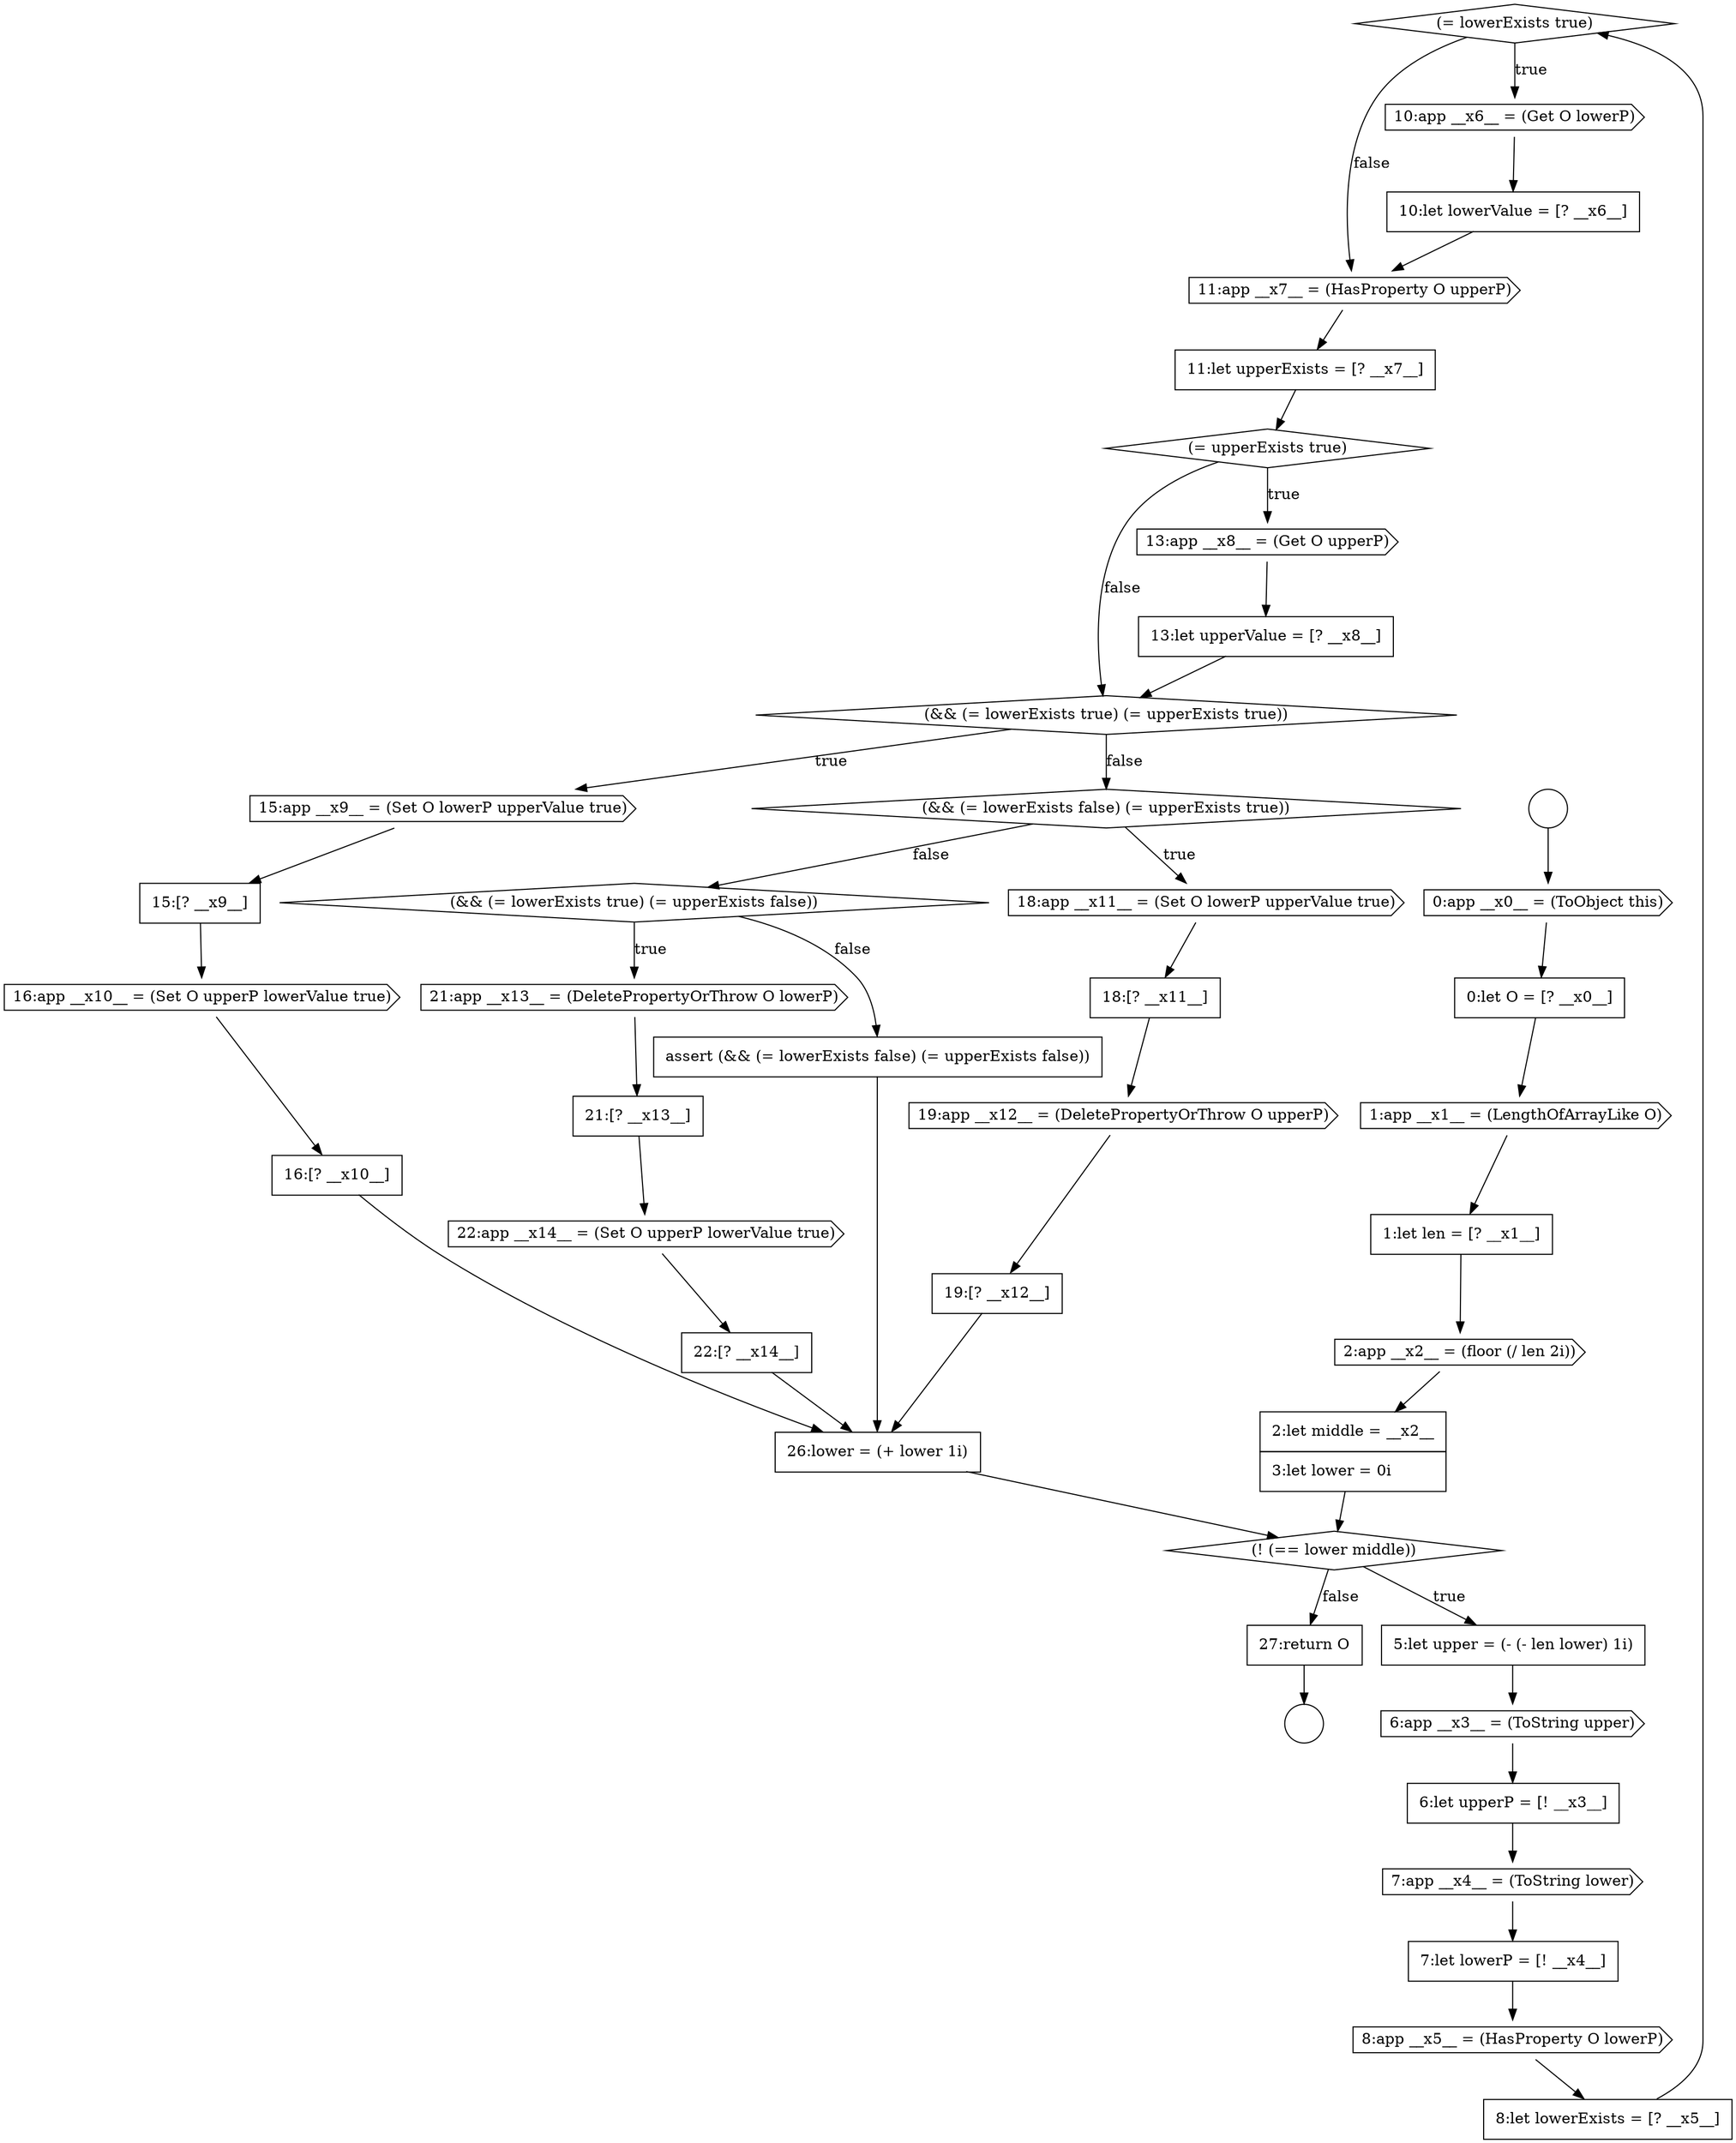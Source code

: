 digraph {
  node15990 [shape=diamond, label=<<font color="black">(= lowerExists true)</font>> color="black" fillcolor="white" style=filled]
  node16003 [shape=diamond, label=<<font color="black">(&amp;&amp; (= lowerExists false) (= upperExists true))</font>> color="black" fillcolor="white" style=filled]
  node15975 [shape=circle label=" " color="black" fillcolor="white" style=filled]
  node15979 [shape=none, margin=0, label=<<font color="black">
    <table border="0" cellborder="1" cellspacing="0" cellpadding="10">
      <tr><td align="left">1:let len = [? __x1__]</td></tr>
    </table>
  </font>> color="black" fillcolor="white" style=filled]
  node16011 [shape=cds, label=<<font color="black">22:app __x14__ = (Set O upperP lowerValue true)</font>> color="black" fillcolor="white" style=filled]
  node15987 [shape=none, margin=0, label=<<font color="black">
    <table border="0" cellborder="1" cellspacing="0" cellpadding="10">
      <tr><td align="left">7:let lowerP = [! __x4__]</td></tr>
    </table>
  </font>> color="black" fillcolor="white" style=filled]
  node16008 [shape=diamond, label=<<font color="black">(&amp;&amp; (= lowerExists true) (= upperExists false))</font>> color="black" fillcolor="white" style=filled]
  node15991 [shape=cds, label=<<font color="black">10:app __x6__ = (Get O lowerP)</font>> color="black" fillcolor="white" style=filled]
  node15998 [shape=diamond, label=<<font color="black">(&amp;&amp; (= lowerExists true) (= upperExists true))</font>> color="black" fillcolor="white" style=filled]
  node16001 [shape=cds, label=<<font color="black">16:app __x10__ = (Set O upperP lowerValue true)</font>> color="black" fillcolor="white" style=filled]
  node16009 [shape=cds, label=<<font color="black">21:app __x13__ = (DeletePropertyOrThrow O lowerP)</font>> color="black" fillcolor="white" style=filled]
  node15977 [shape=none, margin=0, label=<<font color="black">
    <table border="0" cellborder="1" cellspacing="0" cellpadding="10">
      <tr><td align="left">0:let O = [? __x0__]</td></tr>
    </table>
  </font>> color="black" fillcolor="white" style=filled]
  node15989 [shape=none, margin=0, label=<<font color="black">
    <table border="0" cellborder="1" cellspacing="0" cellpadding="10">
      <tr><td align="left">8:let lowerExists = [? __x5__]</td></tr>
    </table>
  </font>> color="black" fillcolor="white" style=filled]
  node16002 [shape=none, margin=0, label=<<font color="black">
    <table border="0" cellborder="1" cellspacing="0" cellpadding="10">
      <tr><td align="left">16:[? __x10__]</td></tr>
    </table>
  </font>> color="black" fillcolor="white" style=filled]
  node15985 [shape=none, margin=0, label=<<font color="black">
    <table border="0" cellborder="1" cellspacing="0" cellpadding="10">
      <tr><td align="left">6:let upperP = [! __x3__]</td></tr>
    </table>
  </font>> color="black" fillcolor="white" style=filled]
  node16013 [shape=none, margin=0, label=<<font color="black">
    <table border="0" cellborder="1" cellspacing="0" cellpadding="10">
      <tr><td align="left">assert (&amp;&amp; (= lowerExists false) (= upperExists false))</td></tr>
    </table>
  </font>> color="black" fillcolor="white" style=filled]
  node15995 [shape=diamond, label=<<font color="black">(= upperExists true)</font>> color="black" fillcolor="white" style=filled]
  node15980 [shape=cds, label=<<font color="black">2:app __x2__ = (floor (/ len 2i))</font>> color="black" fillcolor="white" style=filled]
  node15981 [shape=none, margin=0, label=<<font color="black">
    <table border="0" cellborder="1" cellspacing="0" cellpadding="10">
      <tr><td align="left">2:let middle = __x2__</td></tr>
      <tr><td align="left">3:let lower = 0i</td></tr>
    </table>
  </font>> color="black" fillcolor="white" style=filled]
  node16007 [shape=none, margin=0, label=<<font color="black">
    <table border="0" cellborder="1" cellspacing="0" cellpadding="10">
      <tr><td align="left">19:[? __x12__]</td></tr>
    </table>
  </font>> color="black" fillcolor="white" style=filled]
  node15986 [shape=cds, label=<<font color="black">7:app __x4__ = (ToString lower)</font>> color="black" fillcolor="white" style=filled]
  node15994 [shape=none, margin=0, label=<<font color="black">
    <table border="0" cellborder="1" cellspacing="0" cellpadding="10">
      <tr><td align="left">11:let upperExists = [? __x7__]</td></tr>
    </table>
  </font>> color="black" fillcolor="white" style=filled]
  node15999 [shape=cds, label=<<font color="black">15:app __x9__ = (Set O lowerP upperValue true)</font>> color="black" fillcolor="white" style=filled]
  node15984 [shape=cds, label=<<font color="black">6:app __x3__ = (ToString upper)</font>> color="black" fillcolor="white" style=filled]
  node16004 [shape=cds, label=<<font color="black">18:app __x11__ = (Set O lowerP upperValue true)</font>> color="black" fillcolor="white" style=filled]
  node15976 [shape=cds, label=<<font color="black">0:app __x0__ = (ToObject this)</font>> color="black" fillcolor="white" style=filled]
  node16012 [shape=none, margin=0, label=<<font color="black">
    <table border="0" cellborder="1" cellspacing="0" cellpadding="10">
      <tr><td align="left">22:[? __x14__]</td></tr>
    </table>
  </font>> color="black" fillcolor="white" style=filled]
  node16000 [shape=none, margin=0, label=<<font color="black">
    <table border="0" cellborder="1" cellspacing="0" cellpadding="10">
      <tr><td align="left">15:[? __x9__]</td></tr>
    </table>
  </font>> color="black" fillcolor="white" style=filled]
  node15978 [shape=cds, label=<<font color="black">1:app __x1__ = (LengthOfArrayLike O)</font>> color="black" fillcolor="white" style=filled]
  node15983 [shape=none, margin=0, label=<<font color="black">
    <table border="0" cellborder="1" cellspacing="0" cellpadding="10">
      <tr><td align="left">5:let upper = (- (- len lower) 1i)</td></tr>
    </table>
  </font>> color="black" fillcolor="white" style=filled]
  node15988 [shape=cds, label=<<font color="black">8:app __x5__ = (HasProperty O lowerP)</font>> color="black" fillcolor="white" style=filled]
  node16010 [shape=none, margin=0, label=<<font color="black">
    <table border="0" cellborder="1" cellspacing="0" cellpadding="10">
      <tr><td align="left">21:[? __x13__]</td></tr>
    </table>
  </font>> color="black" fillcolor="white" style=filled]
  node16015 [shape=none, margin=0, label=<<font color="black">
    <table border="0" cellborder="1" cellspacing="0" cellpadding="10">
      <tr><td align="left">27:return O</td></tr>
    </table>
  </font>> color="black" fillcolor="white" style=filled]
  node15993 [shape=cds, label=<<font color="black">11:app __x7__ = (HasProperty O upperP)</font>> color="black" fillcolor="white" style=filled]
  node16005 [shape=none, margin=0, label=<<font color="black">
    <table border="0" cellborder="1" cellspacing="0" cellpadding="10">
      <tr><td align="left">18:[? __x11__]</td></tr>
    </table>
  </font>> color="black" fillcolor="white" style=filled]
  node15992 [shape=none, margin=0, label=<<font color="black">
    <table border="0" cellborder="1" cellspacing="0" cellpadding="10">
      <tr><td align="left">10:let lowerValue = [? __x6__]</td></tr>
    </table>
  </font>> color="black" fillcolor="white" style=filled]
  node15982 [shape=diamond, label=<<font color="black">(! (== lower middle))</font>> color="black" fillcolor="white" style=filled]
  node16014 [shape=none, margin=0, label=<<font color="black">
    <table border="0" cellborder="1" cellspacing="0" cellpadding="10">
      <tr><td align="left">26:lower = (+ lower 1i)</td></tr>
    </table>
  </font>> color="black" fillcolor="white" style=filled]
  node15996 [shape=cds, label=<<font color="black">13:app __x8__ = (Get O upperP)</font>> color="black" fillcolor="white" style=filled]
  node15997 [shape=none, margin=0, label=<<font color="black">
    <table border="0" cellborder="1" cellspacing="0" cellpadding="10">
      <tr><td align="left">13:let upperValue = [? __x8__]</td></tr>
    </table>
  </font>> color="black" fillcolor="white" style=filled]
  node15974 [shape=circle label=" " color="black" fillcolor="white" style=filled]
  node16006 [shape=cds, label=<<font color="black">19:app __x12__ = (DeletePropertyOrThrow O upperP)</font>> color="black" fillcolor="white" style=filled]
  node15979 -> node15980 [ color="black"]
  node15980 -> node15981 [ color="black"]
  node16008 -> node16009 [label=<<font color="black">true</font>> color="black"]
  node16008 -> node16013 [label=<<font color="black">false</font>> color="black"]
  node15976 -> node15977 [ color="black"]
  node16005 -> node16006 [ color="black"]
  node15983 -> node15984 [ color="black"]
  node15995 -> node15996 [label=<<font color="black">true</font>> color="black"]
  node15995 -> node15998 [label=<<font color="black">false</font>> color="black"]
  node15991 -> node15992 [ color="black"]
  node16014 -> node15982 [ color="black"]
  node16007 -> node16014 [ color="black"]
  node15997 -> node15998 [ color="black"]
  node15993 -> node15994 [ color="black"]
  node16001 -> node16002 [ color="black"]
  node16011 -> node16012 [ color="black"]
  node16012 -> node16014 [ color="black"]
  node16000 -> node16001 [ color="black"]
  node15987 -> node15988 [ color="black"]
  node16013 -> node16014 [ color="black"]
  node16003 -> node16004 [label=<<font color="black">true</font>> color="black"]
  node16003 -> node16008 [label=<<font color="black">false</font>> color="black"]
  node16010 -> node16011 [ color="black"]
  node15985 -> node15986 [ color="black"]
  node15982 -> node15983 [label=<<font color="black">true</font>> color="black"]
  node15982 -> node16015 [label=<<font color="black">false</font>> color="black"]
  node15984 -> node15985 [ color="black"]
  node15989 -> node15990 [ color="black"]
  node15999 -> node16000 [ color="black"]
  node15994 -> node15995 [ color="black"]
  node15992 -> node15993 [ color="black"]
  node15986 -> node15987 [ color="black"]
  node16009 -> node16010 [ color="black"]
  node15988 -> node15989 [ color="black"]
  node15990 -> node15991 [label=<<font color="black">true</font>> color="black"]
  node15990 -> node15993 [label=<<font color="black">false</font>> color="black"]
  node16004 -> node16005 [ color="black"]
  node15998 -> node15999 [label=<<font color="black">true</font>> color="black"]
  node15998 -> node16003 [label=<<font color="black">false</font>> color="black"]
  node15977 -> node15978 [ color="black"]
  node15996 -> node15997 [ color="black"]
  node16006 -> node16007 [ color="black"]
  node15978 -> node15979 [ color="black"]
  node15974 -> node15976 [ color="black"]
  node15981 -> node15982 [ color="black"]
  node16015 -> node15975 [ color="black"]
  node16002 -> node16014 [ color="black"]
}
